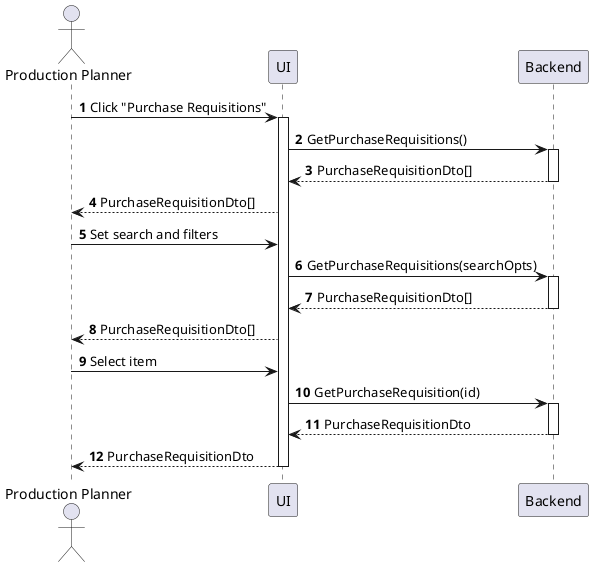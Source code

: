 @startuml purchase-requisition-view
autonumber

actor "Production Planner" as a
participant UI as f
participant Backend as b

a -> f : Click "Purchase Requisitions"
activate f
f -> b : GetPurchaseRequisitions()
activate b
return PurchaseRequisitionDto[]
f --> a : PurchaseRequisitionDto[]
a -> f : Set search and filters
f -> b : GetPurchaseRequisitions(searchOpts)
activate b
return PurchaseRequisitionDto[]
f --> a : PurchaseRequisitionDto[]
a -> f : Select item
f -> b : GetPurchaseRequisition(id)
activate b
return PurchaseRequisitionDto
return PurchaseRequisitionDto
@enduml